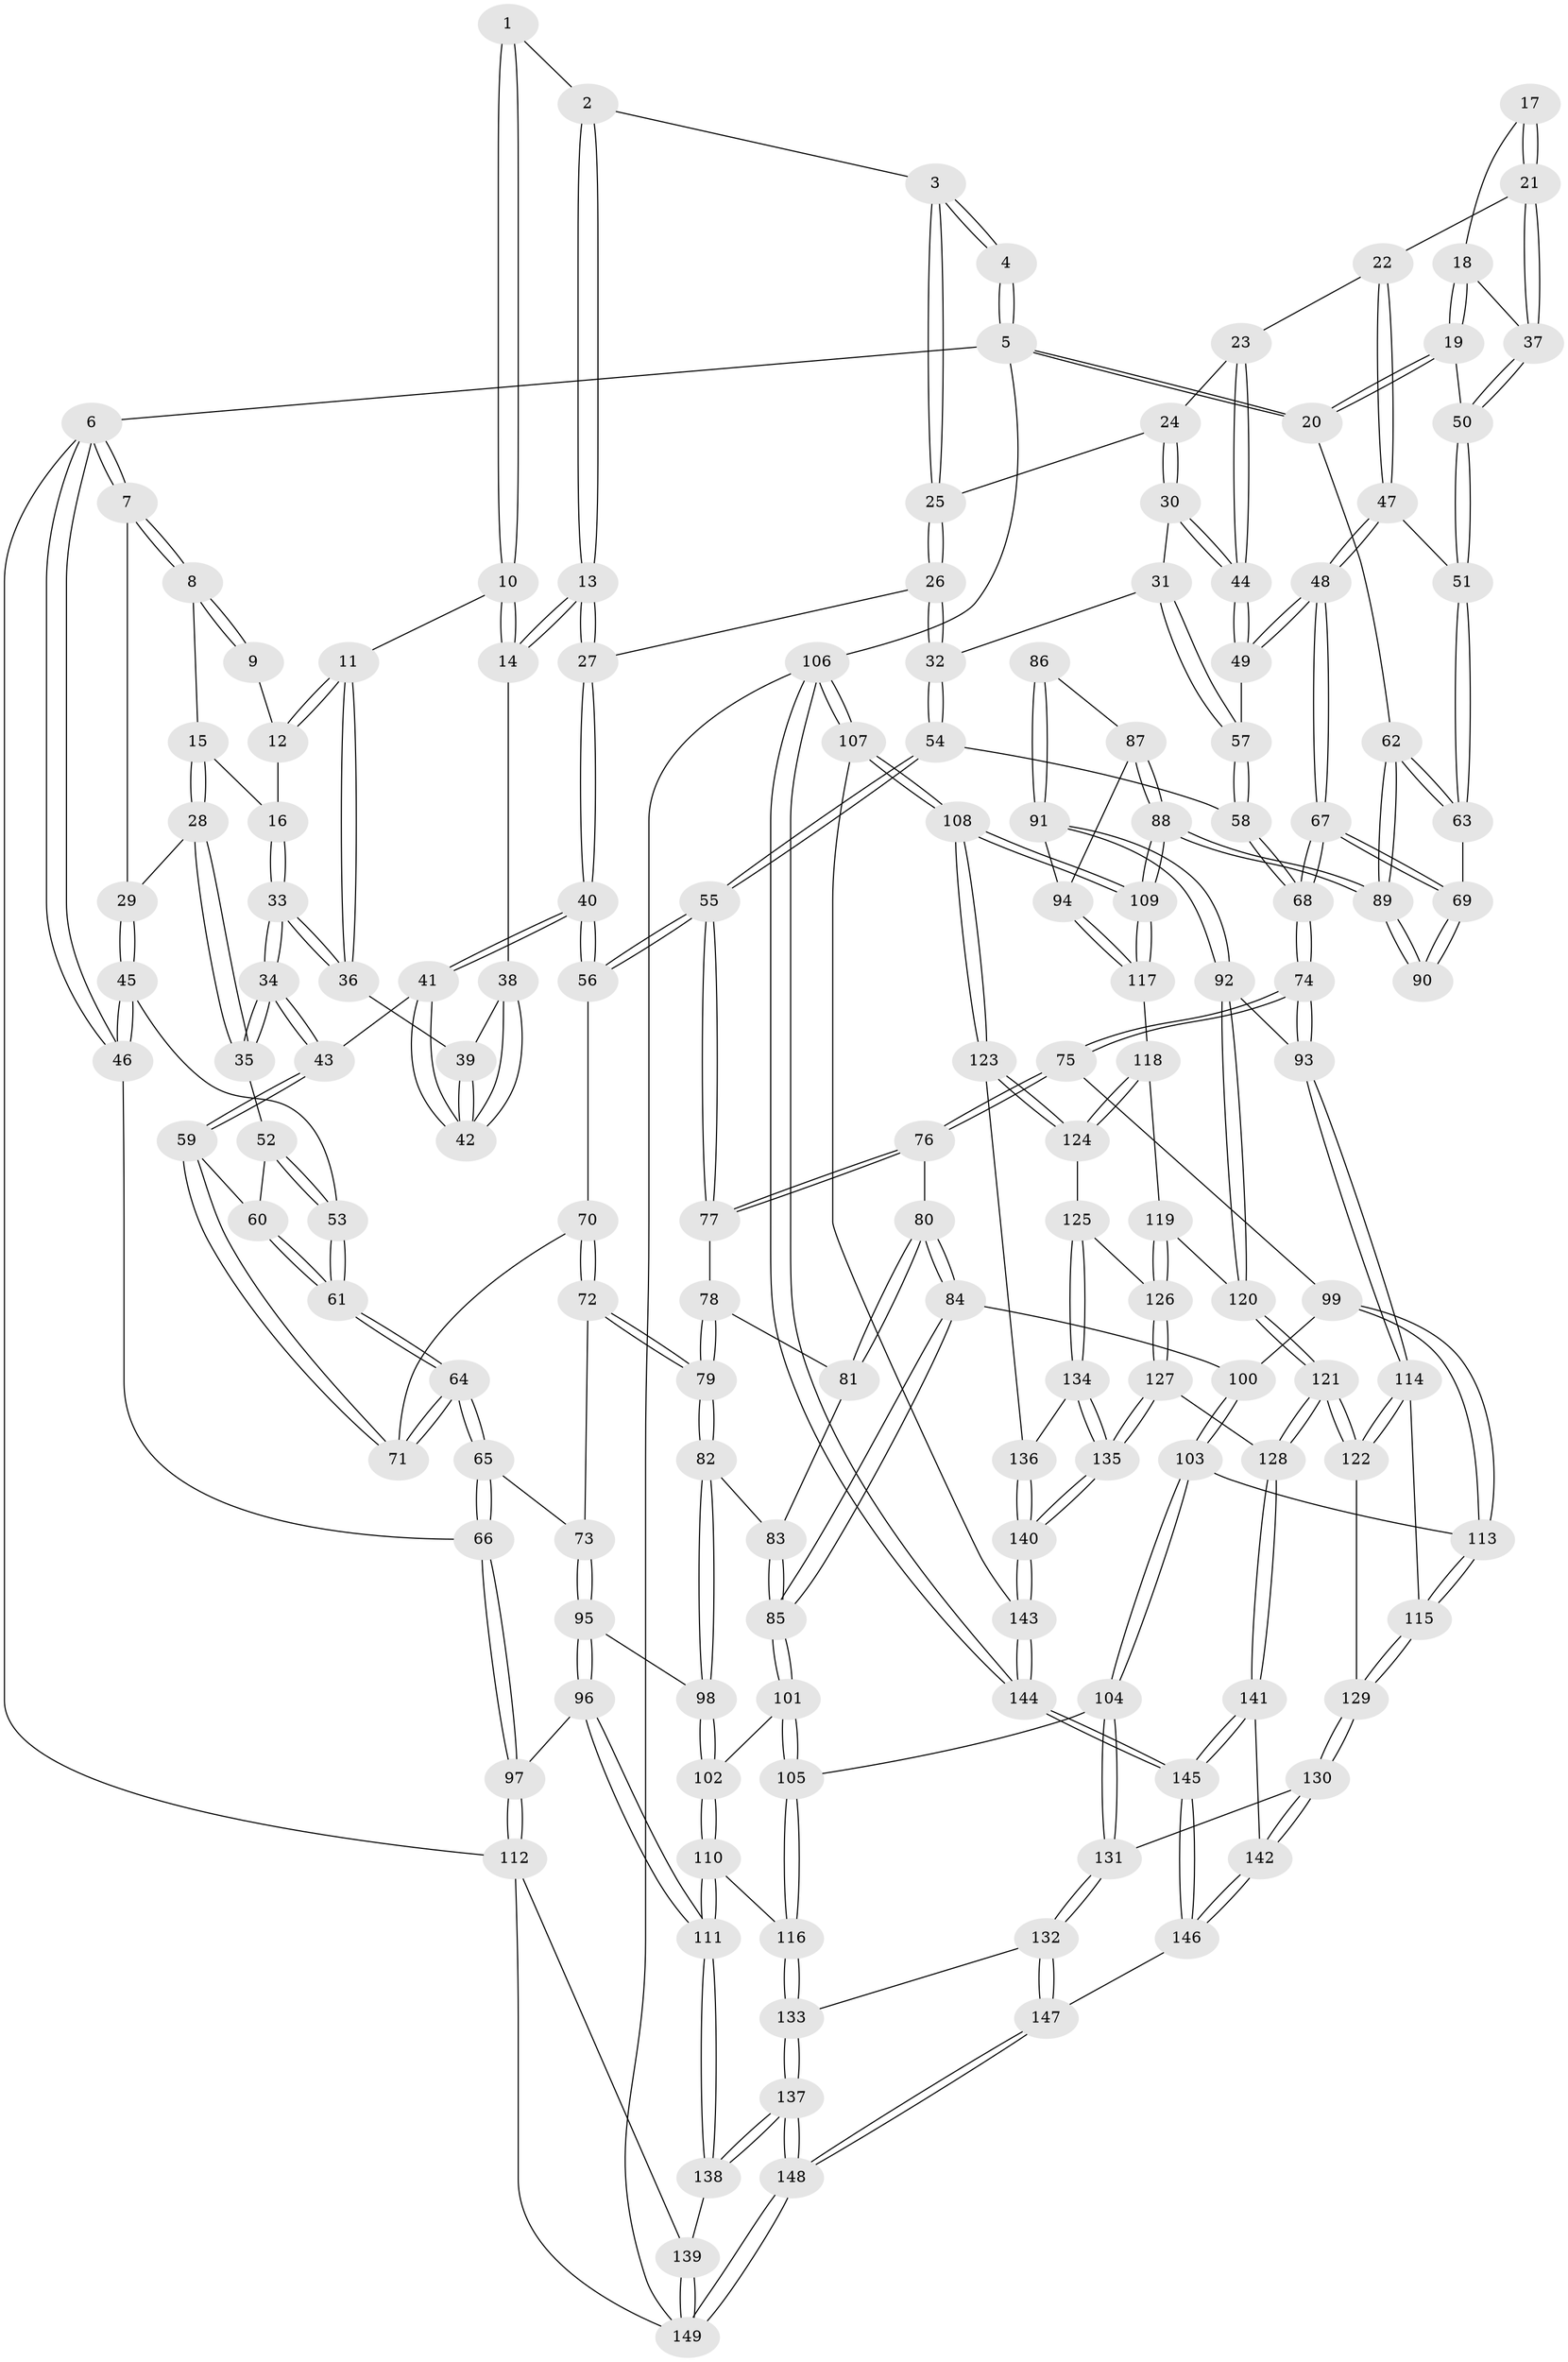// Generated by graph-tools (version 1.1) at 2025/50/03/09/25 03:50:59]
// undirected, 149 vertices, 369 edges
graph export_dot {
graph [start="1"]
  node [color=gray90,style=filled];
  1 [pos="+0.44643352443524276+0"];
  2 [pos="+0.47400480956930685+0"];
  3 [pos="+0.6799048999696261+0"];
  4 [pos="+0.8653614660329957+0"];
  5 [pos="+1+0"];
  6 [pos="+0+0"];
  7 [pos="+0+0"];
  8 [pos="+0.06548668760166657+0"];
  9 [pos="+0.3002931451658889+0"];
  10 [pos="+0.4009679042525944+0.04301517549969652"];
  11 [pos="+0.3079602223808063+0.042891590200881055"];
  12 [pos="+0.30004203641798816+0"];
  13 [pos="+0.49153052279265463+0.09359185610026206"];
  14 [pos="+0.42434618662269297+0.07621492003605468"];
  15 [pos="+0.11123558416504879+0"];
  16 [pos="+0.217644632798988+0.05951959881739559"];
  17 [pos="+0.8658463116189162+0"];
  18 [pos="+0.9352707449342748+0.061926271018654847"];
  19 [pos="+1+0.12226718399764573"];
  20 [pos="+1+0.15960413989535774"];
  21 [pos="+0.8296594148074922+0.09429601214035051"];
  22 [pos="+0.7995922834517485+0.10662271036809512"];
  23 [pos="+0.789532582451078+0.10527666952917626"];
  24 [pos="+0.6713955141550607+0"];
  25 [pos="+0.6690803976478487+0"];
  26 [pos="+0.5557530472970422+0.11289168012523498"];
  27 [pos="+0.500237918619075+0.10560980485839447"];
  28 [pos="+0.11766569820433552+0.11056930665296472"];
  29 [pos="+0.05058521021895511+0.09763681668569686"];
  30 [pos="+0.6895387082779479+0.13821333975459993"];
  31 [pos="+0.6011815123439913+0.14159448151468512"];
  32 [pos="+0.5736126497089244+0.13251268397443877"];
  33 [pos="+0.23076801588459997+0.09986114332381374"];
  34 [pos="+0.1967092456501888+0.14497407096780085"];
  35 [pos="+0.12771228126808618+0.1250271906174982"];
  36 [pos="+0.303156400596017+0.058568316508729575"];
  37 [pos="+0.8787173945363873+0.11339750623003861"];
  38 [pos="+0.40954148503427434+0.08438465255824706"];
  39 [pos="+0.3147220724233596+0.07209428997853667"];
  40 [pos="+0.38688763401783555+0.2759594659391773"];
  41 [pos="+0.3655770999424065+0.24739883090919051"];
  42 [pos="+0.3555788587281711+0.14874341337059607"];
  43 [pos="+0.20273033591660397+0.1563800966409137"];
  44 [pos="+0.6991741815938926+0.1447794866386716"];
  45 [pos="+0+0.16248779504021957"];
  46 [pos="+0+0.15852496508574443"];
  47 [pos="+0.8036029473564433+0.25442333138142437"];
  48 [pos="+0.7582961898292064+0.27167396431625196"];
  49 [pos="+0.7213175951922722+0.25912401293556453"];
  50 [pos="+0.8921358249978241+0.14014476839228376"];
  51 [pos="+0.902972073033509+0.258141756901137"];
  52 [pos="+0.09913579175318693+0.16069482811193803"];
  53 [pos="+0.0415579576780602+0.2106952837984152"];
  54 [pos="+0.5453853343207672+0.30620395776949794"];
  55 [pos="+0.4149088217592072+0.32636864970793733"];
  56 [pos="+0.3900392085919701+0.29286234841970127"];
  57 [pos="+0.6560700588589665+0.28097422202058153"];
  58 [pos="+0.6007367652387564+0.3188734220927538"];
  59 [pos="+0.16210178097569986+0.3058355188798013"];
  60 [pos="+0.11217316726621289+0.20994500470744126"];
  61 [pos="+0.08971253695978848+0.3527724329276548"];
  62 [pos="+1+0.34738292361901935"];
  63 [pos="+1+0.32421576787995837"];
  64 [pos="+0.0936931641743188+0.3661034712889767"];
  65 [pos="+0.07320435193810979+0.40549383418179136"];
  66 [pos="+0+0.42361628640271404"];
  67 [pos="+0.7780398375183304+0.4595884748878194"];
  68 [pos="+0.6871011390337874+0.5280169552231658"];
  69 [pos="+0.79650499846966+0.45744068204912763"];
  70 [pos="+0.26596397951154027+0.3174835851906268"];
  71 [pos="+0.1605678601836979+0.3146720154335583"];
  72 [pos="+0.21415081227325178+0.4901664994375351"];
  73 [pos="+0.10478584940892026+0.44339130634069723"];
  74 [pos="+0.6807772049137943+0.5412086280025645"];
  75 [pos="+0.6119632786517483+0.5479395788621501"];
  76 [pos="+0.5335235169534117+0.5182482023378234"];
  77 [pos="+0.4147648349362095+0.3280092726235468"];
  78 [pos="+0.39736400524962195+0.35728274858313397"];
  79 [pos="+0.22877482618943817+0.49919873064463827"];
  80 [pos="+0.4299505103493404+0.5630140178916985"];
  81 [pos="+0.38627409530961365+0.49696537158304993"];
  82 [pos="+0.24236696378567044+0.5284443376900093"];
  83 [pos="+0.32101365568453677+0.526651510100212"];
  84 [pos="+0.42505563992050394+0.5712505446894447"];
  85 [pos="+0.40307879468316715+0.5914036284403765"];
  86 [pos="+0.8859421457372008+0.5280708343277859"];
  87 [pos="+0.9314309500617236+0.5452941723296857"];
  88 [pos="+1+0.4519744278345896"];
  89 [pos="+1+0.3988352219530899"];
  90 [pos="+0.8726847024913256+0.5089267517397237"];
  91 [pos="+0.8733254941986449+0.6263100464968736"];
  92 [pos="+0.7276475651653714+0.6102845389142564"];
  93 [pos="+0.7008881358636408+0.5849166935034624"];
  94 [pos="+0.9142587544074512+0.6483270907053645"];
  95 [pos="+0.0809441458007957+0.5838664106462806"];
  96 [pos="+0.07012170301649462+0.6183220098171884"];
  97 [pos="+0+0.6014814398984252"];
  98 [pos="+0.24536437491856072+0.5874237572380095"];
  99 [pos="+0.5642540866747516+0.6078604574667352"];
  100 [pos="+0.46969959374716413+0.6238771466900492"];
  101 [pos="+0.36991644908455784+0.6450709139323455"];
  102 [pos="+0.24808213668994594+0.606587092404612"];
  103 [pos="+0.4703751138112487+0.7109872304283267"];
  104 [pos="+0.46719169948444267+0.71231538876148"];
  105 [pos="+0.3970029974324348+0.7133377839145663"];
  106 [pos="+1+1"];
  107 [pos="+1+0.8646553694048494"];
  108 [pos="+1+0.8541649269313967"];
  109 [pos="+1+0.5472038123520134"];
  110 [pos="+0.17182420194781625+0.726256667893087"];
  111 [pos="+0.14966743068623634+0.7457165022366725"];
  112 [pos="+0+0.8398463130644983"];
  113 [pos="+0.5099737042627593+0.704011280024692"];
  114 [pos="+0.6515741276721337+0.6798480384088305"];
  115 [pos="+0.5525181584951677+0.7367642054715832"];
  116 [pos="+0.3834930574803124+0.7345818560644"];
  117 [pos="+0.9226044206127919+0.6562116509985039"];
  118 [pos="+0.9211892821368856+0.6678712660238927"];
  119 [pos="+0.8327527886371043+0.7357724145391001"];
  120 [pos="+0.7604017042036553+0.7035389318181164"];
  121 [pos="+0.718862587772558+0.842891216726053"];
  122 [pos="+0.6418196074018934+0.8266011538945842"];
  123 [pos="+1+0.809891485355345"];
  124 [pos="+0.9453004629044378+0.7443532908100042"];
  125 [pos="+0.8811907280751977+0.7968637638542437"];
  126 [pos="+0.8414019103926459+0.7546324740196783"];
  127 [pos="+0.7459795403147709+0.8591339680632133"];
  128 [pos="+0.7230870535128239+0.847380269121544"];
  129 [pos="+0.5946409455928326+0.8360868333051489"];
  130 [pos="+0.5674957942051342+0.861409336254027"];
  131 [pos="+0.4992591120127769+0.8530525059433124"];
  132 [pos="+0.4119759949757828+0.8775899065273542"];
  133 [pos="+0.36683482828497715+0.8525859365801494"];
  134 [pos="+0.8790408157968321+0.8195772963161565"];
  135 [pos="+0.8370838808216274+0.9237518162817876"];
  136 [pos="+1+0.8285334040749353"];
  137 [pos="+0.2357920753903424+0.8948731578244282"];
  138 [pos="+0.13825723053900887+0.780653075861175"];
  139 [pos="+0.015744600152629903+0.8209650096345388"];
  140 [pos="+0.8421632859627134+0.9338701547983954"];
  141 [pos="+0.6734801016976865+0.9498956221035427"];
  142 [pos="+0.5709620691695264+0.9358768412215721"];
  143 [pos="+0.8422707022034602+0.9343138140369596"];
  144 [pos="+0.853454087773555+1"];
  145 [pos="+0.7377076579709203+1"];
  146 [pos="+0.5081557132264936+1"];
  147 [pos="+0.4787848887075739+1"];
  148 [pos="+0.20448442352003798+1"];
  149 [pos="+0.1901296316178871+1"];
  1 -- 2;
  1 -- 10;
  1 -- 10;
  2 -- 3;
  2 -- 13;
  2 -- 13;
  3 -- 4;
  3 -- 4;
  3 -- 25;
  3 -- 25;
  4 -- 5;
  4 -- 5;
  5 -- 6;
  5 -- 20;
  5 -- 20;
  5 -- 106;
  6 -- 7;
  6 -- 7;
  6 -- 46;
  6 -- 46;
  6 -- 112;
  7 -- 8;
  7 -- 8;
  7 -- 29;
  8 -- 9;
  8 -- 9;
  8 -- 15;
  9 -- 12;
  10 -- 11;
  10 -- 14;
  10 -- 14;
  11 -- 12;
  11 -- 12;
  11 -- 36;
  11 -- 36;
  12 -- 16;
  13 -- 14;
  13 -- 14;
  13 -- 27;
  13 -- 27;
  14 -- 38;
  15 -- 16;
  15 -- 28;
  15 -- 28;
  16 -- 33;
  16 -- 33;
  17 -- 18;
  17 -- 21;
  17 -- 21;
  18 -- 19;
  18 -- 19;
  18 -- 37;
  19 -- 20;
  19 -- 20;
  19 -- 50;
  20 -- 62;
  21 -- 22;
  21 -- 37;
  21 -- 37;
  22 -- 23;
  22 -- 47;
  22 -- 47;
  23 -- 24;
  23 -- 44;
  23 -- 44;
  24 -- 25;
  24 -- 30;
  24 -- 30;
  25 -- 26;
  25 -- 26;
  26 -- 27;
  26 -- 32;
  26 -- 32;
  27 -- 40;
  27 -- 40;
  28 -- 29;
  28 -- 35;
  28 -- 35;
  29 -- 45;
  29 -- 45;
  30 -- 31;
  30 -- 44;
  30 -- 44;
  31 -- 32;
  31 -- 57;
  31 -- 57;
  32 -- 54;
  32 -- 54;
  33 -- 34;
  33 -- 34;
  33 -- 36;
  33 -- 36;
  34 -- 35;
  34 -- 35;
  34 -- 43;
  34 -- 43;
  35 -- 52;
  36 -- 39;
  37 -- 50;
  37 -- 50;
  38 -- 39;
  38 -- 42;
  38 -- 42;
  39 -- 42;
  39 -- 42;
  40 -- 41;
  40 -- 41;
  40 -- 56;
  40 -- 56;
  41 -- 42;
  41 -- 42;
  41 -- 43;
  43 -- 59;
  43 -- 59;
  44 -- 49;
  44 -- 49;
  45 -- 46;
  45 -- 46;
  45 -- 53;
  46 -- 66;
  47 -- 48;
  47 -- 48;
  47 -- 51;
  48 -- 49;
  48 -- 49;
  48 -- 67;
  48 -- 67;
  49 -- 57;
  50 -- 51;
  50 -- 51;
  51 -- 63;
  51 -- 63;
  52 -- 53;
  52 -- 53;
  52 -- 60;
  53 -- 61;
  53 -- 61;
  54 -- 55;
  54 -- 55;
  54 -- 58;
  55 -- 56;
  55 -- 56;
  55 -- 77;
  55 -- 77;
  56 -- 70;
  57 -- 58;
  57 -- 58;
  58 -- 68;
  58 -- 68;
  59 -- 60;
  59 -- 71;
  59 -- 71;
  60 -- 61;
  60 -- 61;
  61 -- 64;
  61 -- 64;
  62 -- 63;
  62 -- 63;
  62 -- 89;
  62 -- 89;
  63 -- 69;
  64 -- 65;
  64 -- 65;
  64 -- 71;
  64 -- 71;
  65 -- 66;
  65 -- 66;
  65 -- 73;
  66 -- 97;
  66 -- 97;
  67 -- 68;
  67 -- 68;
  67 -- 69;
  67 -- 69;
  68 -- 74;
  68 -- 74;
  69 -- 90;
  69 -- 90;
  70 -- 71;
  70 -- 72;
  70 -- 72;
  72 -- 73;
  72 -- 79;
  72 -- 79;
  73 -- 95;
  73 -- 95;
  74 -- 75;
  74 -- 75;
  74 -- 93;
  74 -- 93;
  75 -- 76;
  75 -- 76;
  75 -- 99;
  76 -- 77;
  76 -- 77;
  76 -- 80;
  77 -- 78;
  78 -- 79;
  78 -- 79;
  78 -- 81;
  79 -- 82;
  79 -- 82;
  80 -- 81;
  80 -- 81;
  80 -- 84;
  80 -- 84;
  81 -- 83;
  82 -- 83;
  82 -- 98;
  82 -- 98;
  83 -- 85;
  83 -- 85;
  84 -- 85;
  84 -- 85;
  84 -- 100;
  85 -- 101;
  85 -- 101;
  86 -- 87;
  86 -- 91;
  86 -- 91;
  87 -- 88;
  87 -- 88;
  87 -- 94;
  88 -- 89;
  88 -- 89;
  88 -- 109;
  88 -- 109;
  89 -- 90;
  89 -- 90;
  91 -- 92;
  91 -- 92;
  91 -- 94;
  92 -- 93;
  92 -- 120;
  92 -- 120;
  93 -- 114;
  93 -- 114;
  94 -- 117;
  94 -- 117;
  95 -- 96;
  95 -- 96;
  95 -- 98;
  96 -- 97;
  96 -- 111;
  96 -- 111;
  97 -- 112;
  97 -- 112;
  98 -- 102;
  98 -- 102;
  99 -- 100;
  99 -- 113;
  99 -- 113;
  100 -- 103;
  100 -- 103;
  101 -- 102;
  101 -- 105;
  101 -- 105;
  102 -- 110;
  102 -- 110;
  103 -- 104;
  103 -- 104;
  103 -- 113;
  104 -- 105;
  104 -- 131;
  104 -- 131;
  105 -- 116;
  105 -- 116;
  106 -- 107;
  106 -- 107;
  106 -- 144;
  106 -- 144;
  106 -- 149;
  107 -- 108;
  107 -- 108;
  107 -- 143;
  108 -- 109;
  108 -- 109;
  108 -- 123;
  108 -- 123;
  109 -- 117;
  109 -- 117;
  110 -- 111;
  110 -- 111;
  110 -- 116;
  111 -- 138;
  111 -- 138;
  112 -- 139;
  112 -- 149;
  113 -- 115;
  113 -- 115;
  114 -- 115;
  114 -- 122;
  114 -- 122;
  115 -- 129;
  115 -- 129;
  116 -- 133;
  116 -- 133;
  117 -- 118;
  118 -- 119;
  118 -- 124;
  118 -- 124;
  119 -- 120;
  119 -- 126;
  119 -- 126;
  120 -- 121;
  120 -- 121;
  121 -- 122;
  121 -- 122;
  121 -- 128;
  121 -- 128;
  122 -- 129;
  123 -- 124;
  123 -- 124;
  123 -- 136;
  124 -- 125;
  125 -- 126;
  125 -- 134;
  125 -- 134;
  126 -- 127;
  126 -- 127;
  127 -- 128;
  127 -- 135;
  127 -- 135;
  128 -- 141;
  128 -- 141;
  129 -- 130;
  129 -- 130;
  130 -- 131;
  130 -- 142;
  130 -- 142;
  131 -- 132;
  131 -- 132;
  132 -- 133;
  132 -- 147;
  132 -- 147;
  133 -- 137;
  133 -- 137;
  134 -- 135;
  134 -- 135;
  134 -- 136;
  135 -- 140;
  135 -- 140;
  136 -- 140;
  136 -- 140;
  137 -- 138;
  137 -- 138;
  137 -- 148;
  137 -- 148;
  138 -- 139;
  139 -- 149;
  139 -- 149;
  140 -- 143;
  140 -- 143;
  141 -- 142;
  141 -- 145;
  141 -- 145;
  142 -- 146;
  142 -- 146;
  143 -- 144;
  143 -- 144;
  144 -- 145;
  144 -- 145;
  145 -- 146;
  145 -- 146;
  146 -- 147;
  147 -- 148;
  147 -- 148;
  148 -- 149;
  148 -- 149;
}
